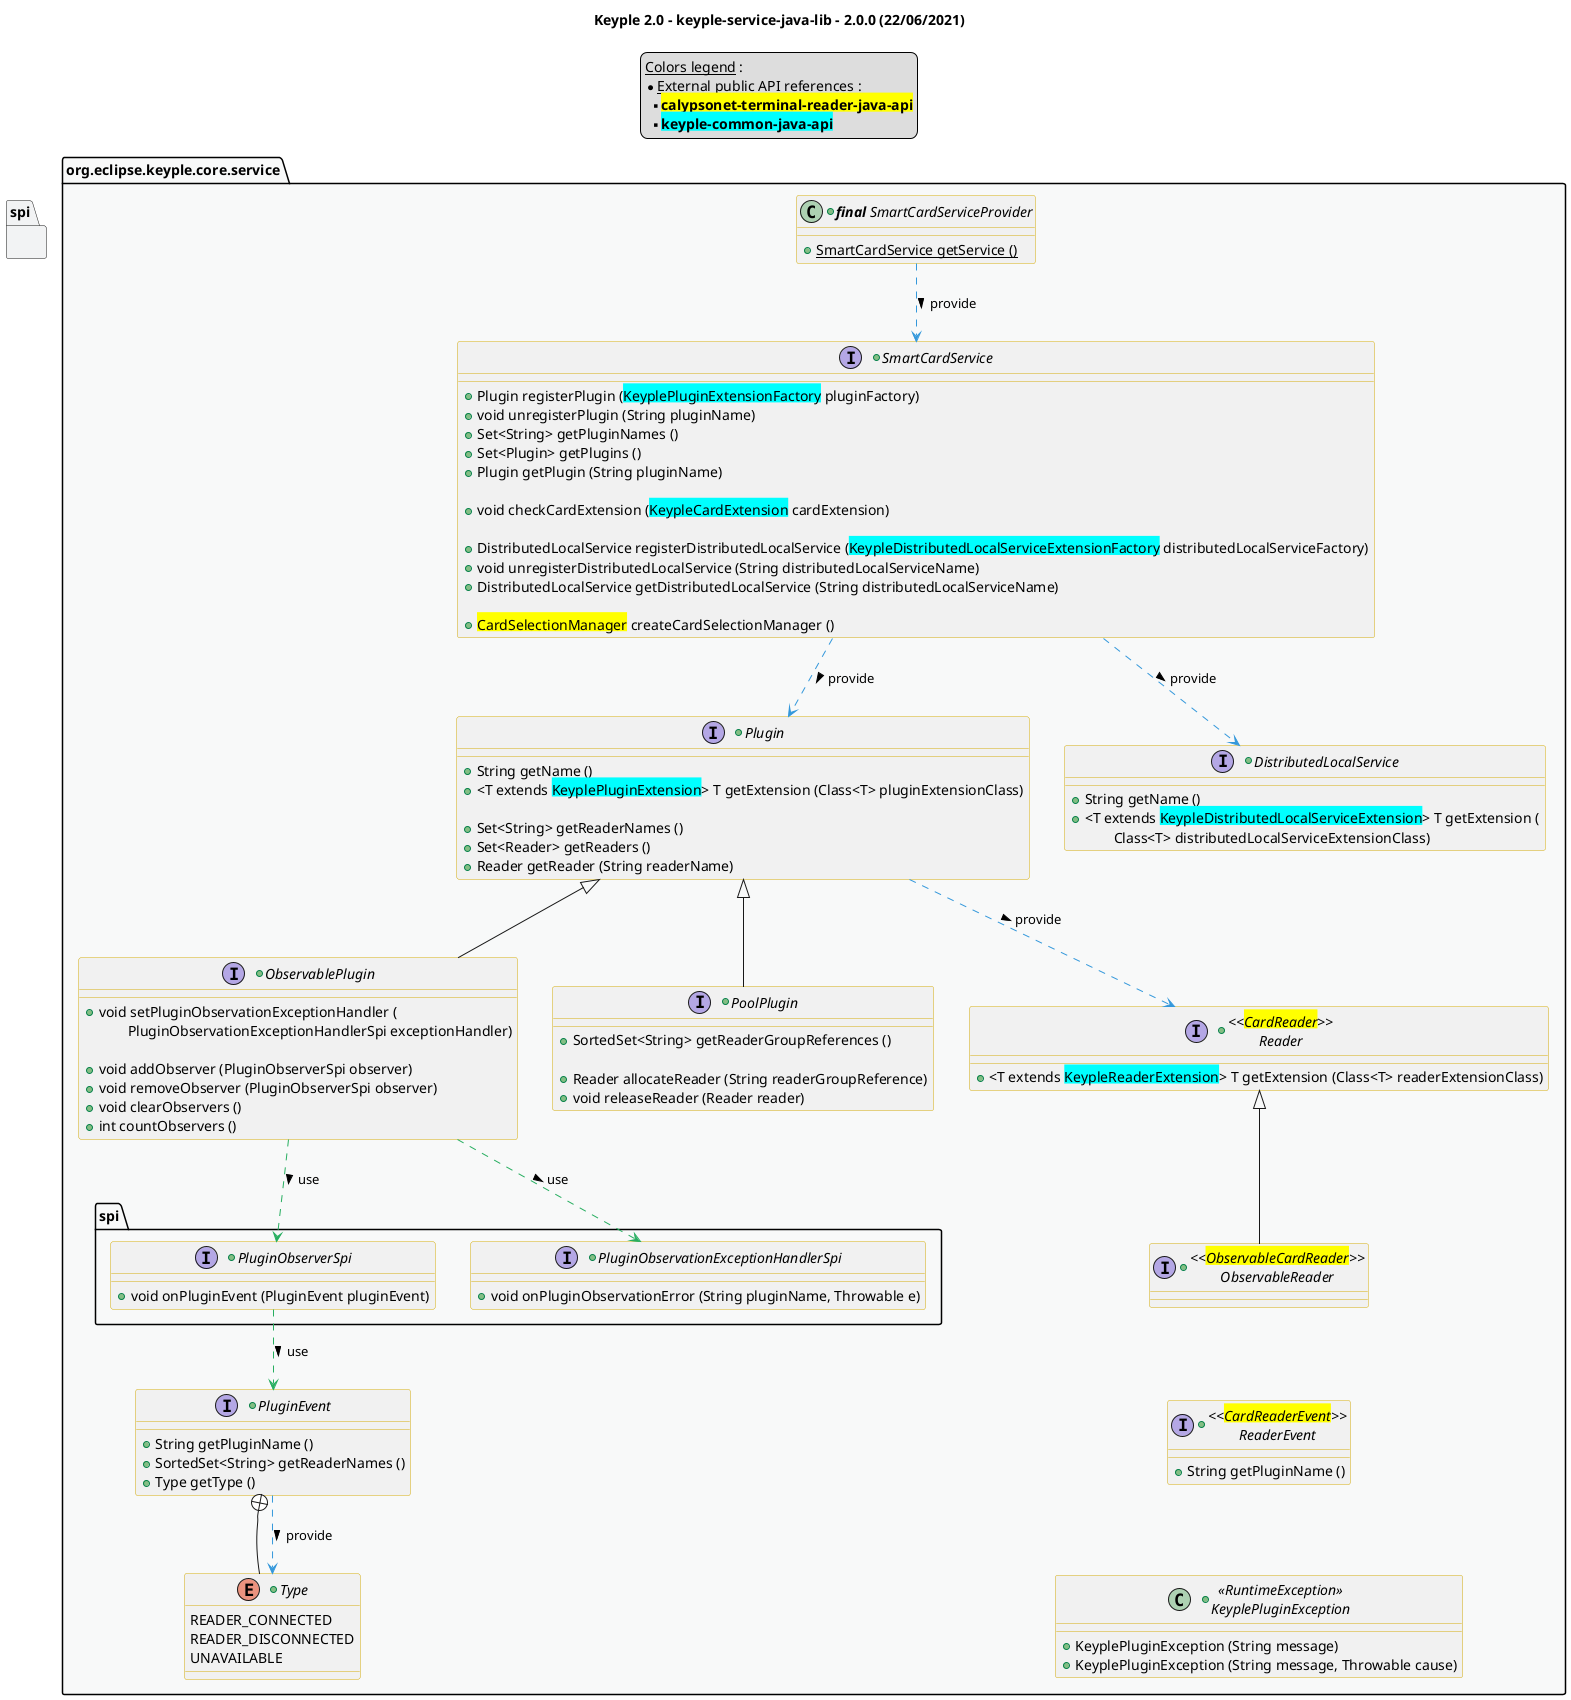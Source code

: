 @startuml
title
    Keyple 2.0 - keyple-service-java-lib - 2.0.0 (22/06/2021)
end title

' == THEME ==

'Couleurs issues de : https://htmlcolorcodes.com/fr/tableau-de-couleur/tableau-de-couleur-design-plat/
!define C_GREY1 F8F9F9
!define C_GREY2 F2F3F4
!define C_GREY3 E5E7E9
!define C_GREY4 D7DBDD
!define C_GREY5 CACFD2
!define C_GREY6 BDC3C7
!define C_LINK 3498DB
!define C_USE 27AE60

skinparam Shadowing false
skinparam ClassFontStyle italic
skinparam ClassBorderColor #D4AC0D
skinparam stereotypeABorderColor #A9DCDF
skinparam stereotypeIBorderColor #B4A7E5
skinparam stereotypeCBorderColor #ADD1B2
skinparam stereotypeEBorderColor #EB93DF
' Red
skinparam ClassBackgroundColor<<red>> #FDEDEC
skinparam ClassBorderColor<<red>> #E74C3C
hide <<red>> stereotype
' Purple
skinparam ClassBackgroundColor<<purple>> #F4ECF7
skinparam ClassBorderColor<<purple>> #8E44AD
hide <<purple>> stereotype
' blue
skinparam ClassBackgroundColor<<blue>> #EBF5FB
skinparam ClassBorderColor<<blue>> #3498DB
hide <<blue>> stereotype
' Green
skinparam ClassBackgroundColor<<green>> #E9F7EF
skinparam ClassBorderColor<<green>> #27AE60
hide <<green>> stereotype
' Grey
skinparam ClassBackgroundColor<<grey>> #EAECEE
skinparam ClassBorderColor<<grey>> #2C3E50
hide <<grey>> stereotype

' == CONTENT ==

legend top
    __Colors legend__ :
    * __External public API references__ :
    ** <back:yellow>**calypsonet-terminal-reader-java-api**</back>
    ** <back:cyan>**keyple-common-java-api**</back>
end legend

package "org.eclipse.keyple.core.service" as service {
    ' SERVICE
    +class "**final** SmartCardServiceProvider" as SmartCardServiceProvider {
        +{static} SmartCardService getService ()
    }
    +interface SmartCardService {
        +Plugin registerPlugin (<back:cyan>KeyplePluginExtensionFactory</back> pluginFactory)
        +void unregisterPlugin (String pluginName)
        +Set<String> getPluginNames ()
        +Set<Plugin> getPlugins ()
        +Plugin getPlugin (String pluginName)

        +void checkCardExtension (<back:cyan>KeypleCardExtension</back> cardExtension)

        +DistributedLocalService registerDistributedLocalService (<back:cyan>KeypleDistributedLocalServiceExtensionFactory</back> distributedLocalServiceFactory)
        +void unregisterDistributedLocalService (String distributedLocalServiceName)
        +DistributedLocalService getDistributedLocalService (String distributedLocalServiceName)

        +<back:yellow>CardSelectionManager</back> createCardSelectionManager ()
    }
    +interface Plugin {
        +String getName ()
        +<T extends <back:cyan>KeyplePluginExtension</back>> T getExtension (Class<T> pluginExtensionClass)

        +Set<String> getReaderNames ()
        +Set<Reader> getReaders ()
        +Reader getReader (String readerName)
    }
    +interface DistributedLocalService {
        +String getName ()
        +<T extends <back:cyan>KeypleDistributedLocalServiceExtension</back>> T getExtension (
            \tClass<T> distributedLocalServiceExtensionClass)
    }
    +interface ObservablePlugin extends Plugin {
        +void setPluginObservationExceptionHandler (
            \tPluginObservationExceptionHandlerSpi exceptionHandler)

        +void addObserver (PluginObserverSpi observer)
        +void removeObserver (PluginObserverSpi observer)
        +void clearObservers ()
        +int countObservers ()
    }
    +interface PoolPlugin extends Plugin {
        +SortedSet<String> getReaderGroupReferences ()

        +Reader allocateReader (String readerGroupReference)
        +void releaseReader (Reader reader)
    }
    +interface "<<<back:yellow>CardReader</back>>>\nReader" as Reader {
        +<T extends <back:cyan>KeypleReaderExtension</back>> T getExtension (Class<T> readerExtensionClass)
    }
    +interface "<<<back:yellow>ObservableCardReader</back>>>\nObservableReader" as ObservableReader extends Reader {
    }
    ' SPI
    package spi {
        +interface PluginObserverSpi {
            +void onPluginEvent (PluginEvent pluginEvent)
        }
        +interface PluginObservationExceptionHandlerSpi {
            +void onPluginObservationError (String pluginName, Throwable e)
        }
    }

    +interface "<<<back:yellow>CardReaderEvent</back>>>\nReaderEvent" as ReaderEvent {
        +String getPluginName ()
    }
    +interface PluginEvent {
        +String getPluginName ()
        +SortedSet<String> getReaderNames ()
        +Type getType ()
    }
    +enum "Type" as PluginEventType {
        READER_CONNECTED
        READER_DISCONNECTED
        UNAVAILABLE
    }
    ' EXCEPTIONS
    +class "<<RuntimeException>>\nKeyplePluginException" as KeyplePluginException {
        +KeyplePluginException (String message)
        +KeyplePluginException (String message, Throwable cause)
    }
}

' Associations
'LocalServiceClient ..> RemoteServiceParameters #C_USE : use >

SmartCardServiceProvider ..> SmartCardService #C_LINK : provide >

SmartCardService ..> Plugin #C_LINK : provide >
SmartCardService ..> DistributedLocalService #C_LINK : provide >

PluginEvent +-- PluginEventType
PluginEvent ..> PluginEventType #C_LINK : provide >

Plugin ..> Reader #C_LINK : provide >

ObservablePlugin ..> PluginObserverSpi #C_USE : use >
ObservablePlugin ..> PluginObservationExceptionHandlerSpi #C_USE : use >

PluginObserverSpi ..> PluginEvent #C_USE : use >

' == LAYOUT ==

ObservableReader -[hidden]- ReaderEvent
ReaderEvent -[hidden]- KeyplePluginException

' == STYLE ==

package service #C_GREY1 {}
package spi #C_GREY2 {}

@enduml
